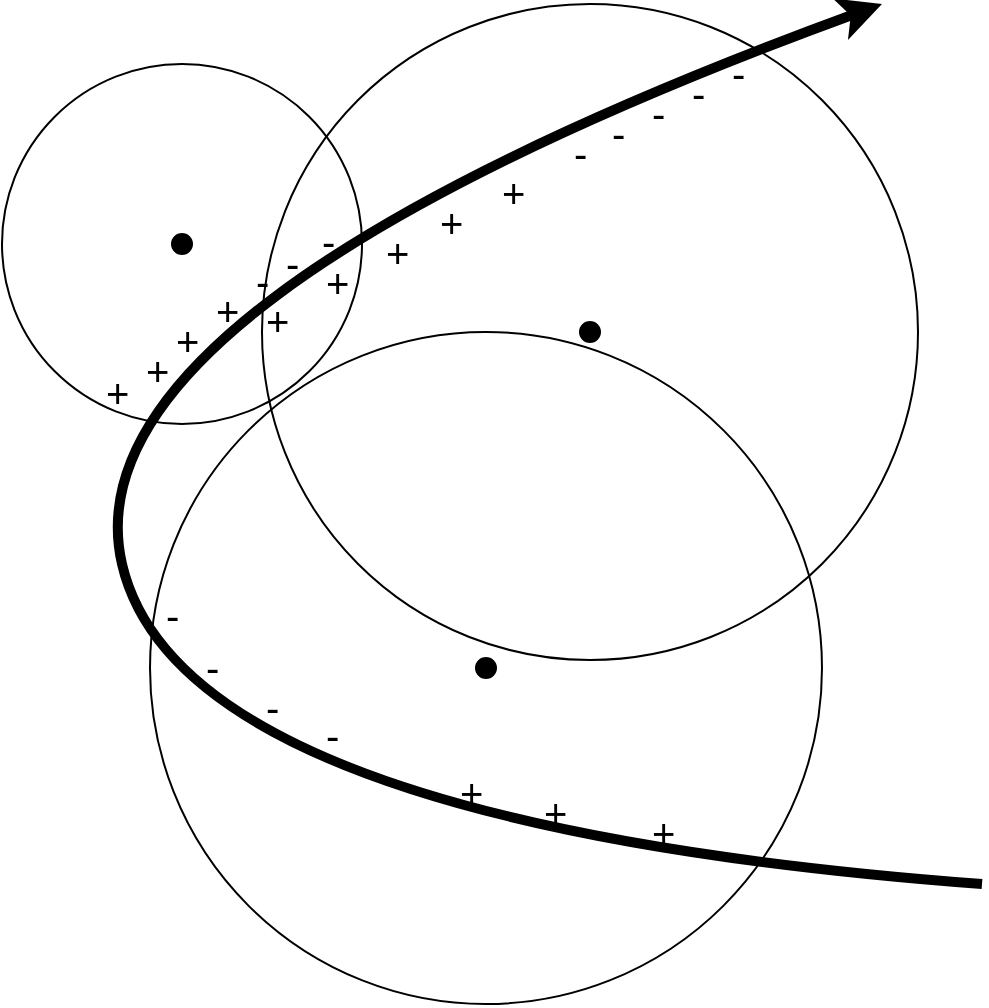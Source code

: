 <mxfile version="16.1.0" type="google" pages="2"><diagram id="iRDgQ79HAc4J8bvHVXNF" name="Page-1"><mxGraphModel dx="1422" dy="831" grid="1" gridSize="10" guides="1" tooltips="1" connect="1" arrows="1" fold="1" page="1" pageScale="1" pageWidth="827" pageHeight="1169" math="0" shadow="0"><root><mxCell id="0"/><mxCell id="1" parent="0"/><mxCell id="5oJA6na7MCbH_sWgkEWT-1" value="" style="ellipse;whiteSpace=wrap;html=1;aspect=fixed;fillColor=none;" parent="1" vertex="1"><mxGeometry x="100" y="50" width="180" height="180" as="geometry"/></mxCell><mxCell id="5oJA6na7MCbH_sWgkEWT-2" value="" style="ellipse;whiteSpace=wrap;html=1;aspect=fixed;fillColor=none;" parent="1" vertex="1"><mxGeometry x="230" y="20" width="328" height="328" as="geometry"/></mxCell><mxCell id="5oJA6na7MCbH_sWgkEWT-3" value="" style="ellipse;whiteSpace=wrap;html=1;aspect=fixed;fillColor=none;" parent="1" vertex="1"><mxGeometry x="174" y="184" width="336" height="336" as="geometry"/></mxCell><mxCell id="5oJA6na7MCbH_sWgkEWT-4" value="" style="curved=1;endArrow=classic;html=1;endFill=1;strokeWidth=5;startArrow=none;startFill=0;" parent="1" edge="1"><mxGeometry width="50" height="50" relative="1" as="geometry"><mxPoint x="590" y="460" as="sourcePoint"/><mxPoint x="540" y="20" as="targetPoint"/><Array as="points"><mxPoint x="190" y="430"/><mxPoint x="130" y="170"/></Array></mxGeometry></mxCell><mxCell id="5oJA6na7MCbH_sWgkEWT-7" value="" style="ellipse;whiteSpace=wrap;html=1;aspect=fixed;fillColor=#000000;" parent="1" vertex="1"><mxGeometry x="185" y="135" width="10" height="10" as="geometry"/></mxCell><mxCell id="5oJA6na7MCbH_sWgkEWT-11" value="" style="ellipse;whiteSpace=wrap;html=1;aspect=fixed;fillColor=#000000;" parent="1" vertex="1"><mxGeometry x="337" y="347" width="10" height="10" as="geometry"/></mxCell><mxCell id="5oJA6na7MCbH_sWgkEWT-12" value="" style="ellipse;whiteSpace=wrap;html=1;aspect=fixed;fillColor=#000000;" parent="1" vertex="1"><mxGeometry x="389" y="179" width="10" height="10" as="geometry"/></mxCell><mxCell id="5oJA6na7MCbH_sWgkEWT-14" value="&lt;font style=&quot;font-size: 20px&quot;&gt;+&lt;/font&gt;" style="text;html=1;resizable=0;points=[];autosize=1;align=left;verticalAlign=top;spacingTop=-4;" parent="1" vertex="1"><mxGeometry x="290" y="130" width="30" height="20" as="geometry"/></mxCell><mxCell id="5oJA6na7MCbH_sWgkEWT-16" value="&lt;font style=&quot;font-size: 20px&quot;&gt;-&lt;/font&gt;" style="text;html=1;resizable=0;points=[];autosize=1;align=left;verticalAlign=top;spacingTop=-4;" parent="1" vertex="1"><mxGeometry x="230" y="357" width="20" height="20" as="geometry"/></mxCell><mxCell id="5oJA6na7MCbH_sWgkEWT-17" value="&lt;font style=&quot;font-size: 20px&quot;&gt;-&lt;/font&gt;" style="text;html=1;resizable=0;points=[];autosize=1;align=left;verticalAlign=top;spacingTop=-4;" parent="1" vertex="1"><mxGeometry x="443" y="50" width="20" height="20" as="geometry"/></mxCell><mxCell id="5oJA6na7MCbH_sWgkEWT-18" value="&lt;font style=&quot;font-size: 20px&quot;&gt;-&lt;/font&gt;" style="text;html=1;resizable=0;points=[];autosize=1;align=left;verticalAlign=top;spacingTop=-4;" parent="1" vertex="1"><mxGeometry x="423" y="60" width="20" height="20" as="geometry"/></mxCell><mxCell id="5oJA6na7MCbH_sWgkEWT-19" value="&lt;font style=&quot;font-size: 20px&quot;&gt;-&lt;/font&gt;" style="text;html=1;resizable=0;points=[];autosize=1;align=left;verticalAlign=top;spacingTop=-4;" parent="1" vertex="1"><mxGeometry x="403" y="70" width="20" height="20" as="geometry"/></mxCell><mxCell id="5oJA6na7MCbH_sWgkEWT-20" value="&lt;font style=&quot;font-size: 20px&quot;&gt;-&lt;/font&gt;" style="text;html=1;resizable=0;points=[];autosize=1;align=left;verticalAlign=top;spacingTop=-4;" parent="1" vertex="1"><mxGeometry x="384" y="80" width="20" height="20" as="geometry"/></mxCell><mxCell id="5oJA6na7MCbH_sWgkEWT-21" value="&lt;font style=&quot;font-size: 20px&quot;&gt;-&lt;/font&gt;" style="text;html=1;resizable=0;points=[];autosize=1;align=left;verticalAlign=top;spacingTop=-4;" parent="1" vertex="1"><mxGeometry x="463" y="40" width="20" height="20" as="geometry"/></mxCell><mxCell id="5oJA6na7MCbH_sWgkEWT-22" value="&lt;font style=&quot;font-size: 20px&quot;&gt;-&lt;/font&gt;" style="text;html=1;resizable=0;points=[];autosize=1;align=left;verticalAlign=top;spacingTop=-4;" parent="1" vertex="1"><mxGeometry x="180" y="311" width="20" height="20" as="geometry"/></mxCell><mxCell id="5oJA6na7MCbH_sWgkEWT-23" value="&lt;font style=&quot;font-size: 20px&quot;&gt;-&lt;/font&gt;" style="text;html=1;resizable=0;points=[];autosize=1;align=left;verticalAlign=top;spacingTop=-4;" parent="1" vertex="1"><mxGeometry x="200" y="337" width="20" height="20" as="geometry"/></mxCell><mxCell id="5oJA6na7MCbH_sWgkEWT-26" value="&lt;font style=&quot;font-size: 20px&quot;&gt;+&lt;/font&gt;" style="text;html=1;resizable=0;points=[];autosize=1;align=left;verticalAlign=top;spacingTop=-4;" parent="1" vertex="1"><mxGeometry x="260" y="145" width="30" height="20" as="geometry"/></mxCell><mxCell id="5oJA6na7MCbH_sWgkEWT-27" value="&lt;font style=&quot;font-size: 20px&quot;&gt;+&lt;/font&gt;" style="text;html=1;resizable=0;points=[];autosize=1;align=left;verticalAlign=top;spacingTop=-4;" parent="1" vertex="1"><mxGeometry x="230" y="164" width="30" height="20" as="geometry"/></mxCell><mxCell id="5oJA6na7MCbH_sWgkEWT-28" value="&lt;font style=&quot;font-size: 20px&quot;&gt;+&lt;/font&gt;" style="text;html=1;resizable=0;points=[];autosize=1;align=left;verticalAlign=top;spacingTop=-4;" parent="1" vertex="1"><mxGeometry x="185" y="174" width="30" height="20" as="geometry"/></mxCell><mxCell id="5oJA6na7MCbH_sWgkEWT-29" value="&lt;font style=&quot;font-size: 20px&quot;&gt;+&lt;/font&gt;" style="text;html=1;resizable=0;points=[];autosize=1;align=left;verticalAlign=top;spacingTop=-4;" parent="1" vertex="1"><mxGeometry x="170" y="189" width="30" height="20" as="geometry"/></mxCell><mxCell id="5oJA6na7MCbH_sWgkEWT-30" value="&lt;font style=&quot;font-size: 20px&quot;&gt;+&lt;/font&gt;" style="text;html=1;resizable=0;points=[];autosize=1;align=left;verticalAlign=top;spacingTop=-4;" parent="1" vertex="1"><mxGeometry x="150" y="200" width="30" height="20" as="geometry"/></mxCell><mxCell id="5oJA6na7MCbH_sWgkEWT-31" value="&lt;font style=&quot;font-size: 20px&quot;&gt;+&lt;/font&gt;" style="text;html=1;resizable=0;points=[];autosize=1;align=left;verticalAlign=top;spacingTop=-4;" parent="1" vertex="1"><mxGeometry x="423" y="420" width="30" height="20" as="geometry"/></mxCell><mxCell id="5oJA6na7MCbH_sWgkEWT-32" value="&lt;font style=&quot;font-size: 20px&quot;&gt;+&lt;/font&gt;" style="text;html=1;resizable=0;points=[];autosize=1;align=left;verticalAlign=top;spacingTop=-4;" parent="1" vertex="1"><mxGeometry x="369" y="410" width="30" height="20" as="geometry"/></mxCell><mxCell id="5oJA6na7MCbH_sWgkEWT-34" value="&lt;font style=&quot;font-size: 20px&quot;&gt;+&lt;/font&gt;" style="text;html=1;resizable=0;points=[];autosize=1;align=left;verticalAlign=top;spacingTop=-4;" parent="1" vertex="1"><mxGeometry x="327" y="400" width="30" height="20" as="geometry"/></mxCell><mxCell id="5oJA6na7MCbH_sWgkEWT-39" value="&lt;font style=&quot;font-size: 20px&quot;&gt;-&lt;/font&gt;" style="text;html=1;resizable=0;points=[];autosize=1;align=left;verticalAlign=top;spacingTop=-4;" parent="1" vertex="1"><mxGeometry x="260" y="371" width="20" height="20" as="geometry"/></mxCell><mxCell id="5oJA6na7MCbH_sWgkEWT-40" value="&lt;font style=&quot;font-size: 20px&quot;&gt;+&lt;/font&gt;" style="text;html=1;resizable=0;points=[];autosize=1;align=left;verticalAlign=top;spacingTop=-4;" parent="1" vertex="1"><mxGeometry x="348" y="100" width="30" height="20" as="geometry"/></mxCell><mxCell id="5oJA6na7MCbH_sWgkEWT-41" value="&lt;font style=&quot;font-size: 20px&quot;&gt;+&lt;/font&gt;" style="text;html=1;resizable=0;points=[];autosize=1;align=left;verticalAlign=top;spacingTop=-4;" parent="1" vertex="1"><mxGeometry x="317" y="115" width="30" height="20" as="geometry"/></mxCell><mxCell id="5oJA6na7MCbH_sWgkEWT-42" value="&lt;font style=&quot;font-size: 20px&quot;&gt;+&lt;/font&gt;" style="text;html=1;resizable=0;points=[];autosize=1;align=left;verticalAlign=top;spacingTop=-4;" parent="1" vertex="1"><mxGeometry x="205" y="159" width="30" height="20" as="geometry"/></mxCell><mxCell id="5oJA6na7MCbH_sWgkEWT-43" value="&lt;font style=&quot;font-size: 20px&quot;&gt;-&lt;/font&gt;" style="text;html=1;resizable=0;points=[];autosize=1;align=left;verticalAlign=top;spacingTop=-4;" parent="1" vertex="1"><mxGeometry x="240" y="135" width="20" height="20" as="geometry"/></mxCell><mxCell id="5oJA6na7MCbH_sWgkEWT-44" value="&lt;font style=&quot;font-size: 20px&quot;&gt;-&lt;/font&gt;" style="text;html=1;resizable=0;points=[];autosize=1;align=left;verticalAlign=top;spacingTop=-4;" parent="1" vertex="1"><mxGeometry x="225" y="144" width="20" height="20" as="geometry"/></mxCell><mxCell id="5oJA6na7MCbH_sWgkEWT-45" value="&lt;font style=&quot;font-size: 20px&quot;&gt;-&lt;/font&gt;" style="text;html=1;resizable=0;points=[];autosize=1;align=left;verticalAlign=top;spacingTop=-4;" parent="1" vertex="1"><mxGeometry x="257.5" y="124" width="20" height="20" as="geometry"/></mxCell></root></mxGraphModel></diagram><diagram id="3kVFIVw9FVljkO9tH3Eo" name="Page-2"><mxGraphModel dx="2249" dy="2000" grid="1" gridSize="10" guides="1" tooltips="1" connect="1" arrows="1" fold="1" page="1" pageScale="1" pageWidth="827" pageHeight="1169" math="0" shadow="0"><root><mxCell id="-KpyRUPhI1dRMJBGfiRA-0"/><mxCell id="-KpyRUPhI1dRMJBGfiRA-1" parent="-KpyRUPhI1dRMJBGfiRA-0"/><mxCell id="-KpyRUPhI1dRMJBGfiRA-11" value="" style="verticalLabelPosition=bottom;verticalAlign=top;html=1;shape=mxgraph.basic.arc;startAngle=0.508;endAngle=0;strokeWidth=5;fontSize=30;" parent="-KpyRUPhI1dRMJBGfiRA-1" vertex="1"><mxGeometry x="-202" y="-151.19" width="1209" height="1185.88" as="geometry"/></mxCell><mxCell id="-KpyRUPhI1dRMJBGfiRA-9" value="" style="verticalLabelPosition=bottom;verticalAlign=top;html=1;shape=mxgraph.basic.arc;startAngle=0.514;endAngle=0.998;strokeWidth=5;fontFamily=Times New Roman;fontSize=30;" parent="-KpyRUPhI1dRMJBGfiRA-1" vertex="1"><mxGeometry x="202.5" y="236.25" width="400" height="400" as="geometry"/></mxCell><mxCell id="-KpyRUPhI1dRMJBGfiRA-2" value="" style="rhombus;whiteSpace=wrap;html=1;strokeWidth=3;fontFamily=Times New Roman;fontSize=30;" parent="-KpyRUPhI1dRMJBGfiRA-1" vertex="1"><mxGeometry x="380" y="419.25" width="45" height="45" as="geometry"/></mxCell><mxCell id="-KpyRUPhI1dRMJBGfiRA-5" value="" style="triangle;whiteSpace=wrap;html=1;rotation=30;strokeWidth=3;fontFamily=Times New Roman;fontSize=30;" parent="-KpyRUPhI1dRMJBGfiRA-1" vertex="1"><mxGeometry x="2.776e-17" y="190" width="30" height="34" as="geometry"/></mxCell><mxCell id="-KpyRUPhI1dRMJBGfiRA-15" value="" style="endArrow=classic;html=1;entryX=0;entryY=0.5;entryDx=0;entryDy=0;startArrow=classic;startFill=1;endFill=1;strokeWidth=5;fontFamily=Times New Roman;fontSize=30;" parent="-KpyRUPhI1dRMJBGfiRA-1" source="-KpyRUPhI1dRMJBGfiRA-5" target="-KpyRUPhI1dRMJBGfiRA-2" edge="1"><mxGeometry width="50" height="50" relative="1" as="geometry"><mxPoint x="30" y="486.25" as="sourcePoint"/><mxPoint x="100.711" y="436.25" as="targetPoint"/></mxGeometry></mxCell><mxCell id="-KpyRUPhI1dRMJBGfiRA-16" value="R&lt;sub style=&quot;font-size: 30px;&quot;&gt;c&lt;/sub&gt;" style="text;html=1;align=center;verticalAlign=middle;resizable=0;points=[];labelBackgroundColor=#ffffff;fontSize=30;fontFamily=Times New Roman;" parent="-KpyRUPhI1dRMJBGfiRA-15" vertex="1" connectable="0"><mxGeometry x="-0.626" y="-2" relative="1" as="geometry"><mxPoint x="111.75" y="31.91" as="offset"/></mxGeometry></mxCell><mxCell id="-KpyRUPhI1dRMJBGfiRA-17" value="Platform" style="text;html=1;strokeColor=none;fillColor=none;align=center;verticalAlign=middle;whiteSpace=wrap;rounded=0;fontSize=30;fontFamily=Times New Roman;" parent="-KpyRUPhI1dRMJBGfiRA-1" vertex="1"><mxGeometry x="-10" y="160" width="40" height="20" as="geometry"/></mxCell><mxCell id="-KpyRUPhI1dRMJBGfiRA-20" value="Threat" style="text;html=1;strokeColor=none;fillColor=none;align=center;verticalAlign=middle;whiteSpace=wrap;rounded=0;fontSize=30;fontFamily=Times New Roman;" parent="-KpyRUPhI1dRMJBGfiRA-1" vertex="1"><mxGeometry x="382.5" y="390" width="40" height="20" as="geometry"/></mxCell><mxCell id="-KpyRUPhI1dRMJBGfiRA-22" value="" style="endArrow=classic;html=1;fontSize=30;entryX=-0.001;entryY=0.509;entryDx=0;entryDy=0;entryPerimeter=0;exitX=0;exitY=0.498;exitDx=0;exitDy=0;exitPerimeter=0;strokeWidth=5;fillColor=#60a917;strokeColor=#000000;startArrow=classic;startFill=1;endFill=1;fontFamily=Times New Roman;" parent="-KpyRUPhI1dRMJBGfiRA-1" source="-KpyRUPhI1dRMJBGfiRA-11" target="-KpyRUPhI1dRMJBGfiRA-9" edge="1"><mxGeometry width="50" height="50" relative="1" as="geometry"><mxPoint x="-200" y="435" as="sourcePoint"/><mxPoint x="-530" y="440" as="targetPoint"/></mxGeometry></mxCell><mxCell id="-KpyRUPhI1dRMJBGfiRA-23" value="R&lt;span style=&quot;color: rgb(66, 66, 66); white-space: normal; font-size: 30px;&quot;&gt;&lt;font style=&quot;font-size: 30px;&quot;&gt;&lt;sub style=&quot;font-size: 30px;&quot;&gt;Δ&lt;/sub&gt;&lt;/font&gt;&lt;/span&gt;" style="text;html=1;align=center;verticalAlign=middle;resizable=0;points=[];labelBackgroundColor=#ffffff;fontSize=30;fontFamily=Times New Roman;" parent="-KpyRUPhI1dRMJBGfiRA-22" vertex="1" connectable="0"><mxGeometry x="-0.329" y="1" relative="1" as="geometry"><mxPoint x="46.7" y="-28.54" as="offset"/></mxGeometry></mxCell><mxCell id="-KpyRUPhI1dRMJBGfiRA-26" value="R&lt;span style=&quot;font-size: 30px&quot;&gt;&lt;sub&gt;B&lt;/sub&gt;&lt;/span&gt;&lt;br style=&quot;font-size: 30px&quot;&gt;&lt;sub&gt;&lt;span style=&quot;font-size: 30px&quot;&gt;Z&lt;/span&gt;n&lt;/sub&gt;&amp;nbsp;= 1" style="text;html=1;strokeColor=none;fillColor=none;align=center;verticalAlign=middle;whiteSpace=wrap;rounded=0;fontSize=30;fontFamily=Times New Roman;" parent="-KpyRUPhI1dRMJBGfiRA-1" vertex="1"><mxGeometry x="382.5" y="636.25" width="117.5" height="20" as="geometry"/></mxCell><mxCell id="-KpyRUPhI1dRMJBGfiRA-27" value="R&lt;span style=&quot;font-size: 30px&quot;&gt;m&lt;/span&gt;&lt;br style=&quot;font-size: 30px&quot;&gt;&lt;sub&gt;&lt;span style=&quot;font-size: 30px&quot;&gt;Zn&lt;/span&gt;&lt;/sub&gt;&amp;nbsp;= 0" style="text;html=1;strokeColor=none;fillColor=none;align=center;verticalAlign=middle;whiteSpace=wrap;rounded=0;fontSize=30;fontFamily=Times New Roman;" parent="-KpyRUPhI1dRMJBGfiRA-1" vertex="1"><mxGeometry x="382.5" y="1014.69" width="117.5" height="20" as="geometry"/></mxCell><mxCell id="-KpyRUPhI1dRMJBGfiRA-29" value="R&lt;sub style=&quot;font-size: 30px;&quot;&gt;c&lt;/sub&gt; - R&lt;sub style=&quot;font-size: 30px;&quot;&gt;B&lt;/sub&gt;" style="text;html=1;strokeColor=none;fillColor=none;align=center;verticalAlign=middle;whiteSpace=wrap;rounded=0;fontSize=30;fontFamily=Times New Roman;" parent="-KpyRUPhI1dRMJBGfiRA-1" vertex="1"><mxGeometry x="-0.33" y="290" width="110.33" height="20" as="geometry"/></mxCell><mxCell id="-KpyRUPhI1dRMJBGfiRA-32" value="" style="shape=link;html=1;strokeColor=#10739e;strokeWidth=5;fontSize=30;opacity=60;entryX=0.056;entryY=0.265;entryDx=0;entryDy=0;entryPerimeter=0;exitX=0.958;exitY=0.523;exitDx=0;exitDy=0;exitPerimeter=0;fillColor=#b1ddf0;fontFamily=Times New Roman;" parent="-KpyRUPhI1dRMJBGfiRA-1" source="-KpyRUPhI1dRMJBGfiRA-5" target="-KpyRUPhI1dRMJBGfiRA-9" edge="1"><mxGeometry width="50" height="50" relative="1" as="geometry"><mxPoint x="40" y="220" as="sourcePoint"/><mxPoint x="220" y="510" as="targetPoint"/></mxGeometry></mxCell></root></mxGraphModel></diagram></mxfile>
